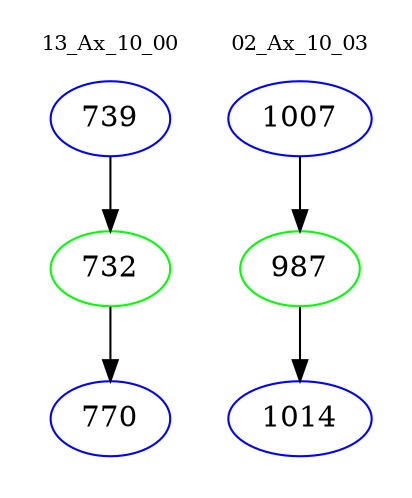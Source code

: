 digraph{
subgraph cluster_0 {
color = white
label = "13_Ax_10_00";
fontsize=10;
T0_739 [label="739", color="blue"]
T0_739 -> T0_732 [color="black"]
T0_732 [label="732", color="green"]
T0_732 -> T0_770 [color="black"]
T0_770 [label="770", color="blue"]
}
subgraph cluster_1 {
color = white
label = "02_Ax_10_03";
fontsize=10;
T1_1007 [label="1007", color="blue"]
T1_1007 -> T1_987 [color="black"]
T1_987 [label="987", color="green"]
T1_987 -> T1_1014 [color="black"]
T1_1014 [label="1014", color="blue"]
}
}

